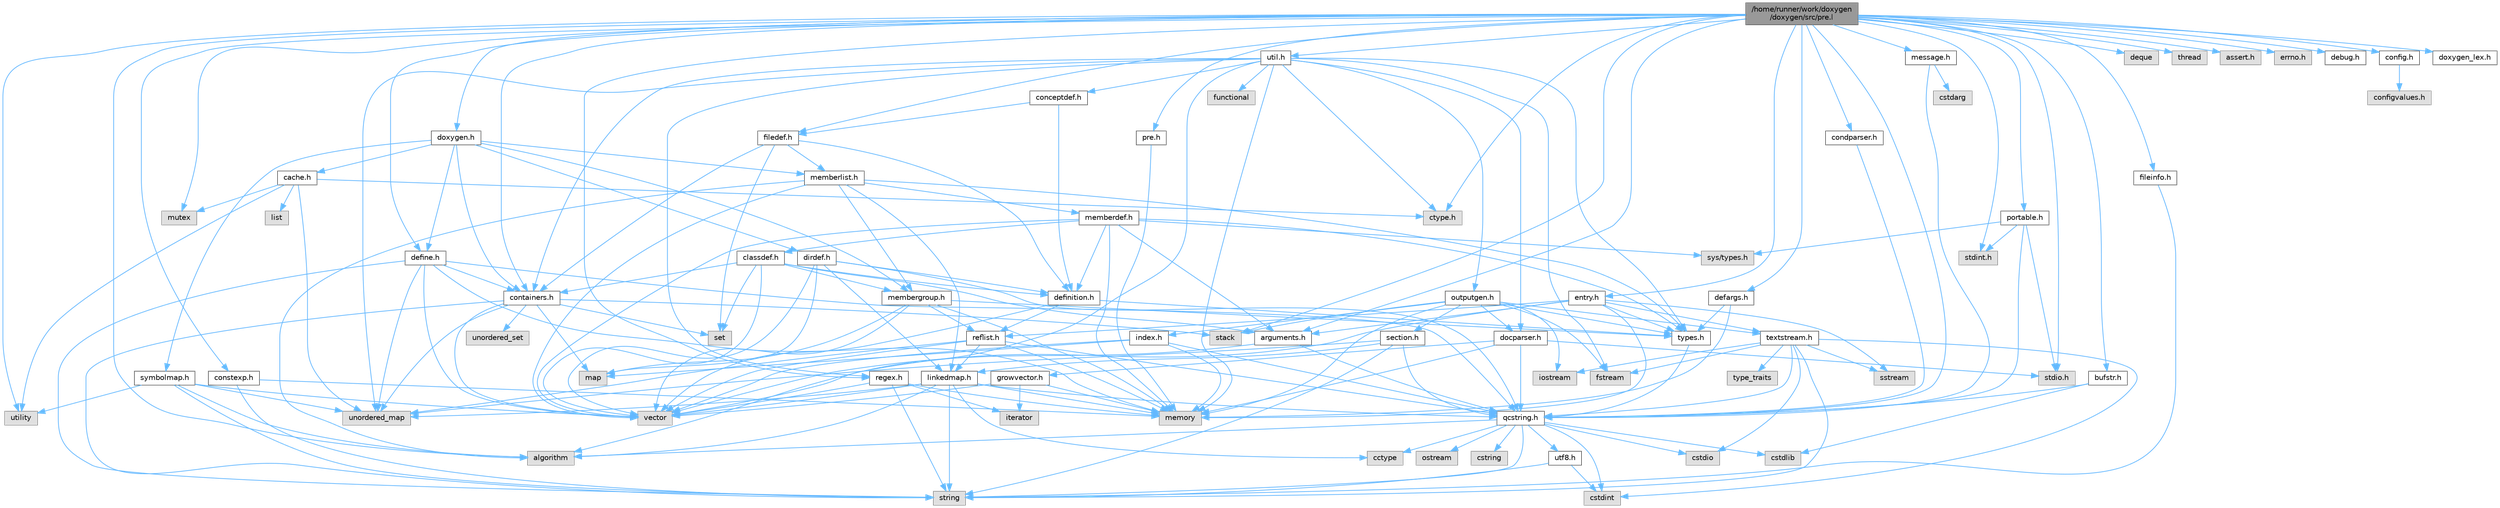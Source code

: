 digraph "/home/runner/work/doxygen/doxygen/src/pre.l"
{
 // INTERACTIVE_SVG=YES
 // LATEX_PDF_SIZE
  bgcolor="transparent";
  edge [fontname=Helvetica,fontsize=10,labelfontname=Helvetica,labelfontsize=10];
  node [fontname=Helvetica,fontsize=10,shape=box,height=0.2,width=0.4];
  Node1 [label="/home/runner/work/doxygen\l/doxygen/src/pre.l",height=0.2,width=0.4,color="gray40", fillcolor="grey60", style="filled", fontcolor="black",tooltip=" "];
  Node1 -> Node2 [color="steelblue1",style="solid"];
  Node2 [label="stdint.h",height=0.2,width=0.4,color="grey60", fillcolor="#E0E0E0", style="filled",tooltip=" "];
  Node1 -> Node3 [color="steelblue1",style="solid"];
  Node3 [label="doxygen.h",height=0.2,width=0.4,color="grey40", fillcolor="white", style="filled",URL="$d1/da1/doxygen_8h.html",tooltip=" "];
  Node3 -> Node4 [color="steelblue1",style="solid"];
  Node4 [label="containers.h",height=0.2,width=0.4,color="grey40", fillcolor="white", style="filled",URL="$d5/d75/containers_8h.html",tooltip=" "];
  Node4 -> Node5 [color="steelblue1",style="solid"];
  Node5 [label="vector",height=0.2,width=0.4,color="grey60", fillcolor="#E0E0E0", style="filled",tooltip=" "];
  Node4 -> Node6 [color="steelblue1",style="solid"];
  Node6 [label="string",height=0.2,width=0.4,color="grey60", fillcolor="#E0E0E0", style="filled",tooltip=" "];
  Node4 -> Node7 [color="steelblue1",style="solid"];
  Node7 [label="set",height=0.2,width=0.4,color="grey60", fillcolor="#E0E0E0", style="filled",tooltip=" "];
  Node4 -> Node8 [color="steelblue1",style="solid"];
  Node8 [label="map",height=0.2,width=0.4,color="grey60", fillcolor="#E0E0E0", style="filled",tooltip=" "];
  Node4 -> Node9 [color="steelblue1",style="solid"];
  Node9 [label="unordered_set",height=0.2,width=0.4,color="grey60", fillcolor="#E0E0E0", style="filled",tooltip=" "];
  Node4 -> Node10 [color="steelblue1",style="solid"];
  Node10 [label="unordered_map",height=0.2,width=0.4,color="grey60", fillcolor="#E0E0E0", style="filled",tooltip=" "];
  Node4 -> Node11 [color="steelblue1",style="solid"];
  Node11 [label="stack",height=0.2,width=0.4,color="grey60", fillcolor="#E0E0E0", style="filled",tooltip=" "];
  Node3 -> Node12 [color="steelblue1",style="solid"];
  Node12 [label="membergroup.h",height=0.2,width=0.4,color="grey40", fillcolor="white", style="filled",URL="$d9/d11/membergroup_8h.html",tooltip=" "];
  Node12 -> Node5 [color="steelblue1",style="solid"];
  Node12 -> Node8 [color="steelblue1",style="solid"];
  Node12 -> Node13 [color="steelblue1",style="solid"];
  Node13 [label="memory",height=0.2,width=0.4,color="grey60", fillcolor="#E0E0E0", style="filled",tooltip=" "];
  Node12 -> Node14 [color="steelblue1",style="solid"];
  Node14 [label="types.h",height=0.2,width=0.4,color="grey40", fillcolor="white", style="filled",URL="$d9/d49/types_8h.html",tooltip="This file contains a number of basic enums and types."];
  Node14 -> Node15 [color="steelblue1",style="solid"];
  Node15 [label="qcstring.h",height=0.2,width=0.4,color="grey40", fillcolor="white", style="filled",URL="$d7/d5c/qcstring_8h.html",tooltip=" "];
  Node15 -> Node6 [color="steelblue1",style="solid"];
  Node15 -> Node16 [color="steelblue1",style="solid"];
  Node16 [label="algorithm",height=0.2,width=0.4,color="grey60", fillcolor="#E0E0E0", style="filled",tooltip=" "];
  Node15 -> Node17 [color="steelblue1",style="solid"];
  Node17 [label="cctype",height=0.2,width=0.4,color="grey60", fillcolor="#E0E0E0", style="filled",tooltip=" "];
  Node15 -> Node18 [color="steelblue1",style="solid"];
  Node18 [label="cstring",height=0.2,width=0.4,color="grey60", fillcolor="#E0E0E0", style="filled",tooltip=" "];
  Node15 -> Node19 [color="steelblue1",style="solid"];
  Node19 [label="cstdio",height=0.2,width=0.4,color="grey60", fillcolor="#E0E0E0", style="filled",tooltip=" "];
  Node15 -> Node20 [color="steelblue1",style="solid"];
  Node20 [label="cstdlib",height=0.2,width=0.4,color="grey60", fillcolor="#E0E0E0", style="filled",tooltip=" "];
  Node15 -> Node21 [color="steelblue1",style="solid"];
  Node21 [label="cstdint",height=0.2,width=0.4,color="grey60", fillcolor="#E0E0E0", style="filled",tooltip=" "];
  Node15 -> Node22 [color="steelblue1",style="solid"];
  Node22 [label="ostream",height=0.2,width=0.4,color="grey60", fillcolor="#E0E0E0", style="filled",tooltip=" "];
  Node15 -> Node23 [color="steelblue1",style="solid"];
  Node23 [label="utf8.h",height=0.2,width=0.4,color="grey40", fillcolor="white", style="filled",URL="$db/d7c/utf8_8h.html",tooltip="Various UTF8 related helper functions."];
  Node23 -> Node21 [color="steelblue1",style="solid"];
  Node23 -> Node6 [color="steelblue1",style="solid"];
  Node12 -> Node24 [color="steelblue1",style="solid"];
  Node24 [label="reflist.h",height=0.2,width=0.4,color="grey40", fillcolor="white", style="filled",URL="$d1/d02/reflist_8h.html",tooltip=" "];
  Node24 -> Node5 [color="steelblue1",style="solid"];
  Node24 -> Node10 [color="steelblue1",style="solid"];
  Node24 -> Node13 [color="steelblue1",style="solid"];
  Node24 -> Node15 [color="steelblue1",style="solid"];
  Node24 -> Node25 [color="steelblue1",style="solid"];
  Node25 [label="linkedmap.h",height=0.2,width=0.4,color="grey40", fillcolor="white", style="filled",URL="$da/de1/linkedmap_8h.html",tooltip=" "];
  Node25 -> Node10 [color="steelblue1",style="solid"];
  Node25 -> Node5 [color="steelblue1",style="solid"];
  Node25 -> Node13 [color="steelblue1",style="solid"];
  Node25 -> Node6 [color="steelblue1",style="solid"];
  Node25 -> Node16 [color="steelblue1",style="solid"];
  Node25 -> Node17 [color="steelblue1",style="solid"];
  Node25 -> Node15 [color="steelblue1",style="solid"];
  Node3 -> Node26 [color="steelblue1",style="solid"];
  Node26 [label="dirdef.h",height=0.2,width=0.4,color="grey40", fillcolor="white", style="filled",URL="$d6/d15/dirdef_8h.html",tooltip=" "];
  Node26 -> Node5 [color="steelblue1",style="solid"];
  Node26 -> Node8 [color="steelblue1",style="solid"];
  Node26 -> Node15 [color="steelblue1",style="solid"];
  Node26 -> Node25 [color="steelblue1",style="solid"];
  Node26 -> Node27 [color="steelblue1",style="solid"];
  Node27 [label="definition.h",height=0.2,width=0.4,color="grey40", fillcolor="white", style="filled",URL="$df/da1/definition_8h.html",tooltip=" "];
  Node27 -> Node5 [color="steelblue1",style="solid"];
  Node27 -> Node14 [color="steelblue1",style="solid"];
  Node27 -> Node24 [color="steelblue1",style="solid"];
  Node3 -> Node28 [color="steelblue1",style="solid"];
  Node28 [label="memberlist.h",height=0.2,width=0.4,color="grey40", fillcolor="white", style="filled",URL="$dd/d78/memberlist_8h.html",tooltip=" "];
  Node28 -> Node5 [color="steelblue1",style="solid"];
  Node28 -> Node16 [color="steelblue1",style="solid"];
  Node28 -> Node29 [color="steelblue1",style="solid"];
  Node29 [label="memberdef.h",height=0.2,width=0.4,color="grey40", fillcolor="white", style="filled",URL="$d4/d46/memberdef_8h.html",tooltip=" "];
  Node29 -> Node5 [color="steelblue1",style="solid"];
  Node29 -> Node13 [color="steelblue1",style="solid"];
  Node29 -> Node30 [color="steelblue1",style="solid"];
  Node30 [label="sys/types.h",height=0.2,width=0.4,color="grey60", fillcolor="#E0E0E0", style="filled",tooltip=" "];
  Node29 -> Node14 [color="steelblue1",style="solid"];
  Node29 -> Node27 [color="steelblue1",style="solid"];
  Node29 -> Node31 [color="steelblue1",style="solid"];
  Node31 [label="arguments.h",height=0.2,width=0.4,color="grey40", fillcolor="white", style="filled",URL="$df/d9b/arguments_8h.html",tooltip=" "];
  Node31 -> Node5 [color="steelblue1",style="solid"];
  Node31 -> Node15 [color="steelblue1",style="solid"];
  Node29 -> Node32 [color="steelblue1",style="solid"];
  Node32 [label="classdef.h",height=0.2,width=0.4,color="grey40", fillcolor="white", style="filled",URL="$d1/da6/classdef_8h.html",tooltip=" "];
  Node32 -> Node5 [color="steelblue1",style="solid"];
  Node32 -> Node7 [color="steelblue1",style="solid"];
  Node32 -> Node4 [color="steelblue1",style="solid"];
  Node32 -> Node27 [color="steelblue1",style="solid"];
  Node32 -> Node31 [color="steelblue1",style="solid"];
  Node32 -> Node12 [color="steelblue1",style="solid"];
  Node28 -> Node25 [color="steelblue1",style="solid"];
  Node28 -> Node14 [color="steelblue1",style="solid"];
  Node28 -> Node12 [color="steelblue1",style="solid"];
  Node3 -> Node33 [color="steelblue1",style="solid"];
  Node33 [label="define.h",height=0.2,width=0.4,color="grey40", fillcolor="white", style="filled",URL="$df/d67/define_8h.html",tooltip=" "];
  Node33 -> Node5 [color="steelblue1",style="solid"];
  Node33 -> Node13 [color="steelblue1",style="solid"];
  Node33 -> Node6 [color="steelblue1",style="solid"];
  Node33 -> Node10 [color="steelblue1",style="solid"];
  Node33 -> Node15 [color="steelblue1",style="solid"];
  Node33 -> Node4 [color="steelblue1",style="solid"];
  Node3 -> Node34 [color="steelblue1",style="solid"];
  Node34 [label="cache.h",height=0.2,width=0.4,color="grey40", fillcolor="white", style="filled",URL="$d3/d26/cache_8h.html",tooltip=" "];
  Node34 -> Node35 [color="steelblue1",style="solid"];
  Node35 [label="list",height=0.2,width=0.4,color="grey60", fillcolor="#E0E0E0", style="filled",tooltip=" "];
  Node34 -> Node10 [color="steelblue1",style="solid"];
  Node34 -> Node36 [color="steelblue1",style="solid"];
  Node36 [label="mutex",height=0.2,width=0.4,color="grey60", fillcolor="#E0E0E0", style="filled",tooltip=" "];
  Node34 -> Node37 [color="steelblue1",style="solid"];
  Node37 [label="utility",height=0.2,width=0.4,color="grey60", fillcolor="#E0E0E0", style="filled",tooltip=" "];
  Node34 -> Node38 [color="steelblue1",style="solid"];
  Node38 [label="ctype.h",height=0.2,width=0.4,color="grey60", fillcolor="#E0E0E0", style="filled",tooltip=" "];
  Node3 -> Node39 [color="steelblue1",style="solid"];
  Node39 [label="symbolmap.h",height=0.2,width=0.4,color="grey40", fillcolor="white", style="filled",URL="$d7/ddd/symbolmap_8h.html",tooltip=" "];
  Node39 -> Node16 [color="steelblue1",style="solid"];
  Node39 -> Node10 [color="steelblue1",style="solid"];
  Node39 -> Node5 [color="steelblue1",style="solid"];
  Node39 -> Node6 [color="steelblue1",style="solid"];
  Node39 -> Node37 [color="steelblue1",style="solid"];
  Node1 -> Node11 [color="steelblue1",style="solid"];
  Node1 -> Node40 [color="steelblue1",style="solid"];
  Node40 [label="deque",height=0.2,width=0.4,color="grey60", fillcolor="#E0E0E0", style="filled",tooltip=" "];
  Node1 -> Node16 [color="steelblue1",style="solid"];
  Node1 -> Node37 [color="steelblue1",style="solid"];
  Node1 -> Node36 [color="steelblue1",style="solid"];
  Node1 -> Node41 [color="steelblue1",style="solid"];
  Node41 [label="thread",height=0.2,width=0.4,color="grey60", fillcolor="#E0E0E0", style="filled",tooltip=" "];
  Node1 -> Node42 [color="steelblue1",style="solid"];
  Node42 [label="stdio.h",height=0.2,width=0.4,color="grey60", fillcolor="#E0E0E0", style="filled",tooltip=" "];
  Node1 -> Node43 [color="steelblue1",style="solid"];
  Node43 [label="assert.h",height=0.2,width=0.4,color="grey60", fillcolor="#E0E0E0", style="filled",tooltip=" "];
  Node1 -> Node38 [color="steelblue1",style="solid"];
  Node1 -> Node44 [color="steelblue1",style="solid"];
  Node44 [label="errno.h",height=0.2,width=0.4,color="grey60", fillcolor="#E0E0E0", style="filled",tooltip=" "];
  Node1 -> Node15 [color="steelblue1",style="solid"];
  Node1 -> Node4 [color="steelblue1",style="solid"];
  Node1 -> Node45 [color="steelblue1",style="solid"];
  Node45 [label="pre.h",height=0.2,width=0.4,color="grey40", fillcolor="white", style="filled",URL="$d3/dbd/pre_8h.html",tooltip=" "];
  Node45 -> Node13 [color="steelblue1",style="solid"];
  Node1 -> Node46 [color="steelblue1",style="solid"];
  Node46 [label="constexp.h",height=0.2,width=0.4,color="grey40", fillcolor="white", style="filled",URL="$d6/dd8/constexp_8h.html",tooltip=" "];
  Node46 -> Node6 [color="steelblue1",style="solid"];
  Node46 -> Node13 [color="steelblue1",style="solid"];
  Node1 -> Node33 [color="steelblue1",style="solid"];
  Node1 -> Node47 [color="steelblue1",style="solid"];
  Node47 [label="message.h",height=0.2,width=0.4,color="grey40", fillcolor="white", style="filled",URL="$d2/d0d/message_8h.html",tooltip=" "];
  Node47 -> Node48 [color="steelblue1",style="solid"];
  Node48 [label="cstdarg",height=0.2,width=0.4,color="grey60", fillcolor="#E0E0E0", style="filled",tooltip=" "];
  Node47 -> Node15 [color="steelblue1",style="solid"];
  Node1 -> Node49 [color="steelblue1",style="solid"];
  Node49 [label="util.h",height=0.2,width=0.4,color="grey40", fillcolor="white", style="filled",URL="$d8/d3c/util_8h.html",tooltip="A bunch of utility functions."];
  Node49 -> Node13 [color="steelblue1",style="solid"];
  Node49 -> Node10 [color="steelblue1",style="solid"];
  Node49 -> Node16 [color="steelblue1",style="solid"];
  Node49 -> Node50 [color="steelblue1",style="solid"];
  Node50 [label="functional",height=0.2,width=0.4,color="grey60", fillcolor="#E0E0E0", style="filled",tooltip=" "];
  Node49 -> Node51 [color="steelblue1",style="solid"];
  Node51 [label="fstream",height=0.2,width=0.4,color="grey60", fillcolor="#E0E0E0", style="filled",tooltip=" "];
  Node49 -> Node38 [color="steelblue1",style="solid"];
  Node49 -> Node14 [color="steelblue1",style="solid"];
  Node49 -> Node52 [color="steelblue1",style="solid"];
  Node52 [label="docparser.h",height=0.2,width=0.4,color="grey40", fillcolor="white", style="filled",URL="$de/d9c/docparser_8h.html",tooltip=" "];
  Node52 -> Node42 [color="steelblue1",style="solid"];
  Node52 -> Node13 [color="steelblue1",style="solid"];
  Node52 -> Node15 [color="steelblue1",style="solid"];
  Node52 -> Node53 [color="steelblue1",style="solid"];
  Node53 [label="growvector.h",height=0.2,width=0.4,color="grey40", fillcolor="white", style="filled",URL="$d7/d50/growvector_8h.html",tooltip=" "];
  Node53 -> Node5 [color="steelblue1",style="solid"];
  Node53 -> Node13 [color="steelblue1",style="solid"];
  Node53 -> Node54 [color="steelblue1",style="solid"];
  Node54 [label="iterator",height=0.2,width=0.4,color="grey60", fillcolor="#E0E0E0", style="filled",tooltip=" "];
  Node49 -> Node4 [color="steelblue1",style="solid"];
  Node49 -> Node55 [color="steelblue1",style="solid"];
  Node55 [label="outputgen.h",height=0.2,width=0.4,color="grey40", fillcolor="white", style="filled",URL="$df/d06/outputgen_8h.html",tooltip=" "];
  Node55 -> Node13 [color="steelblue1",style="solid"];
  Node55 -> Node11 [color="steelblue1",style="solid"];
  Node55 -> Node56 [color="steelblue1",style="solid"];
  Node56 [label="iostream",height=0.2,width=0.4,color="grey60", fillcolor="#E0E0E0", style="filled",tooltip=" "];
  Node55 -> Node51 [color="steelblue1",style="solid"];
  Node55 -> Node14 [color="steelblue1",style="solid"];
  Node55 -> Node57 [color="steelblue1",style="solid"];
  Node57 [label="index.h",height=0.2,width=0.4,color="grey40", fillcolor="white", style="filled",URL="$d1/db5/index_8h.html",tooltip=" "];
  Node57 -> Node13 [color="steelblue1",style="solid"];
  Node57 -> Node5 [color="steelblue1",style="solid"];
  Node57 -> Node8 [color="steelblue1",style="solid"];
  Node57 -> Node15 [color="steelblue1",style="solid"];
  Node55 -> Node58 [color="steelblue1",style="solid"];
  Node58 [label="section.h",height=0.2,width=0.4,color="grey40", fillcolor="white", style="filled",URL="$d1/d2a/section_8h.html",tooltip=" "];
  Node58 -> Node6 [color="steelblue1",style="solid"];
  Node58 -> Node10 [color="steelblue1",style="solid"];
  Node58 -> Node15 [color="steelblue1",style="solid"];
  Node58 -> Node25 [color="steelblue1",style="solid"];
  Node55 -> Node59 [color="steelblue1",style="solid"];
  Node59 [label="textstream.h",height=0.2,width=0.4,color="grey40", fillcolor="white", style="filled",URL="$d4/d7d/textstream_8h.html",tooltip=" "];
  Node59 -> Node6 [color="steelblue1",style="solid"];
  Node59 -> Node56 [color="steelblue1",style="solid"];
  Node59 -> Node60 [color="steelblue1",style="solid"];
  Node60 [label="sstream",height=0.2,width=0.4,color="grey60", fillcolor="#E0E0E0", style="filled",tooltip=" "];
  Node59 -> Node21 [color="steelblue1",style="solid"];
  Node59 -> Node19 [color="steelblue1",style="solid"];
  Node59 -> Node51 [color="steelblue1",style="solid"];
  Node59 -> Node61 [color="steelblue1",style="solid"];
  Node61 [label="type_traits",height=0.2,width=0.4,color="grey60", fillcolor="#E0E0E0", style="filled",tooltip=" "];
  Node59 -> Node15 [color="steelblue1",style="solid"];
  Node55 -> Node52 [color="steelblue1",style="solid"];
  Node49 -> Node62 [color="steelblue1",style="solid"];
  Node62 [label="regex.h",height=0.2,width=0.4,color="grey40", fillcolor="white", style="filled",URL="$d1/d21/regex_8h.html",tooltip=" "];
  Node62 -> Node13 [color="steelblue1",style="solid"];
  Node62 -> Node6 [color="steelblue1",style="solid"];
  Node62 -> Node5 [color="steelblue1",style="solid"];
  Node62 -> Node54 [color="steelblue1",style="solid"];
  Node49 -> Node63 [color="steelblue1",style="solid"];
  Node63 [label="conceptdef.h",height=0.2,width=0.4,color="grey40", fillcolor="white", style="filled",URL="$da/df1/conceptdef_8h.html",tooltip=" "];
  Node63 -> Node27 [color="steelblue1",style="solid"];
  Node63 -> Node64 [color="steelblue1",style="solid"];
  Node64 [label="filedef.h",height=0.2,width=0.4,color="grey40", fillcolor="white", style="filled",URL="$d4/d3a/filedef_8h.html",tooltip=" "];
  Node64 -> Node7 [color="steelblue1",style="solid"];
  Node64 -> Node27 [color="steelblue1",style="solid"];
  Node64 -> Node28 [color="steelblue1",style="solid"];
  Node64 -> Node4 [color="steelblue1",style="solid"];
  Node1 -> Node65 [color="steelblue1",style="solid"];
  Node65 [label="defargs.h",height=0.2,width=0.4,color="grey40", fillcolor="white", style="filled",URL="$d8/d65/defargs_8h.html",tooltip=" "];
  Node65 -> Node14 [color="steelblue1",style="solid"];
  Node65 -> Node13 [color="steelblue1",style="solid"];
  Node1 -> Node66 [color="steelblue1",style="solid"];
  Node66 [label="debug.h",height=0.2,width=0.4,color="grey40", fillcolor="white", style="filled",URL="$db/d16/debug_8h.html",tooltip=" "];
  Node1 -> Node67 [color="steelblue1",style="solid"];
  Node67 [label="bufstr.h",height=0.2,width=0.4,color="grey40", fillcolor="white", style="filled",URL="$d4/de5/bufstr_8h.html",tooltip=" "];
  Node67 -> Node20 [color="steelblue1",style="solid"];
  Node67 -> Node15 [color="steelblue1",style="solid"];
  Node1 -> Node68 [color="steelblue1",style="solid"];
  Node68 [label="portable.h",height=0.2,width=0.4,color="grey40", fillcolor="white", style="filled",URL="$d2/de2/portable_8h.html",tooltip="Portable versions of functions that are platform dependent."];
  Node68 -> Node42 [color="steelblue1",style="solid"];
  Node68 -> Node30 [color="steelblue1",style="solid"];
  Node68 -> Node2 [color="steelblue1",style="solid"];
  Node68 -> Node15 [color="steelblue1",style="solid"];
  Node1 -> Node31 [color="steelblue1",style="solid"];
  Node1 -> Node69 [color="steelblue1",style="solid"];
  Node69 [label="entry.h",height=0.2,width=0.4,color="grey40", fillcolor="white", style="filled",URL="$d1/dc6/entry_8h.html",tooltip=" "];
  Node69 -> Node5 [color="steelblue1",style="solid"];
  Node69 -> Node13 [color="steelblue1",style="solid"];
  Node69 -> Node60 [color="steelblue1",style="solid"];
  Node69 -> Node14 [color="steelblue1",style="solid"];
  Node69 -> Node31 [color="steelblue1",style="solid"];
  Node69 -> Node24 [color="steelblue1",style="solid"];
  Node69 -> Node59 [color="steelblue1",style="solid"];
  Node1 -> Node70 [color="steelblue1",style="solid"];
  Node70 [label="condparser.h",height=0.2,width=0.4,color="grey40", fillcolor="white", style="filled",URL="$d7/d6f/condparser_8h.html",tooltip=" "];
  Node70 -> Node15 [color="steelblue1",style="solid"];
  Node1 -> Node71 [color="steelblue1",style="solid"];
  Node71 [label="config.h",height=0.2,width=0.4,color="grey40", fillcolor="white", style="filled",URL="$db/d16/config_8h.html",tooltip=" "];
  Node71 -> Node72 [color="steelblue1",style="solid"];
  Node72 [label="configvalues.h",height=0.2,width=0.4,color="grey60", fillcolor="#E0E0E0", style="filled",tooltip=" "];
  Node1 -> Node64 [color="steelblue1",style="solid"];
  Node1 -> Node62 [color="steelblue1",style="solid"];
  Node1 -> Node73 [color="steelblue1",style="solid"];
  Node73 [label="fileinfo.h",height=0.2,width=0.4,color="grey40", fillcolor="white", style="filled",URL="$df/d45/fileinfo_8h.html",tooltip=" "];
  Node73 -> Node6 [color="steelblue1",style="solid"];
  Node1 -> Node74 [color="steelblue1",style="solid"];
  Node74 [label="doxygen_lex.h",height=0.2,width=0.4,color="grey40", fillcolor="white", style="filled",URL="$d6/da5/doxygen__lex_8h.html",tooltip=" "];
}
